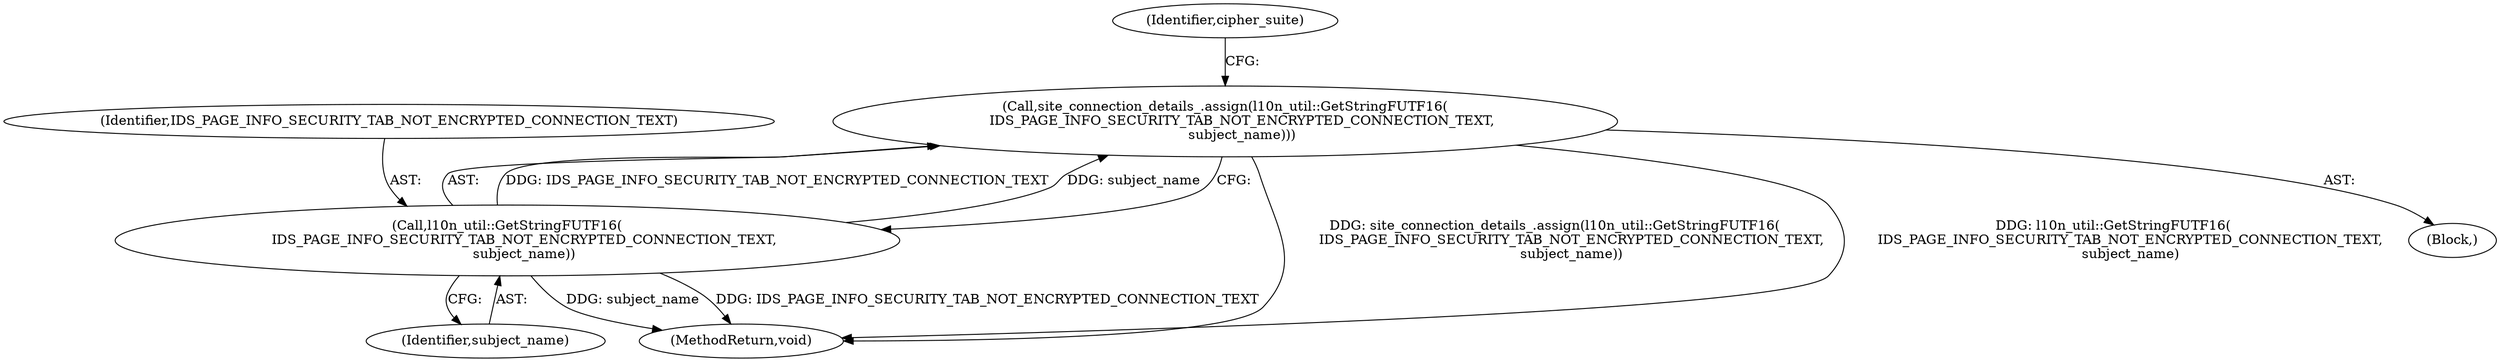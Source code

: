 digraph "0_Chrome_7cde8513c12a6e8ec5d1d1eb1cfd078d9adad3ef@API" {
"1000465" [label="(Call,site_connection_details_.assign(l10n_util::GetStringFUTF16(\n        IDS_PAGE_INFO_SECURITY_TAB_NOT_ENCRYPTED_CONNECTION_TEXT,\n        subject_name)))"];
"1000466" [label="(Call,l10n_util::GetStringFUTF16(\n        IDS_PAGE_INFO_SECURITY_TAB_NOT_ENCRYPTED_CONNECTION_TEXT,\n        subject_name))"];
"1000628" [label="(MethodReturn,void)"];
"1000516" [label="(Identifier,cipher_suite)"];
"1000461" [label="(Block,)"];
"1000467" [label="(Identifier,IDS_PAGE_INFO_SECURITY_TAB_NOT_ENCRYPTED_CONNECTION_TEXT)"];
"1000466" [label="(Call,l10n_util::GetStringFUTF16(\n        IDS_PAGE_INFO_SECURITY_TAB_NOT_ENCRYPTED_CONNECTION_TEXT,\n        subject_name))"];
"1000468" [label="(Identifier,subject_name)"];
"1000465" [label="(Call,site_connection_details_.assign(l10n_util::GetStringFUTF16(\n        IDS_PAGE_INFO_SECURITY_TAB_NOT_ENCRYPTED_CONNECTION_TEXT,\n        subject_name)))"];
"1000465" -> "1000461"  [label="AST: "];
"1000465" -> "1000466"  [label="CFG: "];
"1000466" -> "1000465"  [label="AST: "];
"1000516" -> "1000465"  [label="CFG: "];
"1000465" -> "1000628"  [label="DDG: site_connection_details_.assign(l10n_util::GetStringFUTF16(\n        IDS_PAGE_INFO_SECURITY_TAB_NOT_ENCRYPTED_CONNECTION_TEXT,\n        subject_name))"];
"1000465" -> "1000628"  [label="DDG: l10n_util::GetStringFUTF16(\n        IDS_PAGE_INFO_SECURITY_TAB_NOT_ENCRYPTED_CONNECTION_TEXT,\n        subject_name)"];
"1000466" -> "1000465"  [label="DDG: IDS_PAGE_INFO_SECURITY_TAB_NOT_ENCRYPTED_CONNECTION_TEXT"];
"1000466" -> "1000465"  [label="DDG: subject_name"];
"1000466" -> "1000468"  [label="CFG: "];
"1000467" -> "1000466"  [label="AST: "];
"1000468" -> "1000466"  [label="AST: "];
"1000466" -> "1000628"  [label="DDG: subject_name"];
"1000466" -> "1000628"  [label="DDG: IDS_PAGE_INFO_SECURITY_TAB_NOT_ENCRYPTED_CONNECTION_TEXT"];
}
